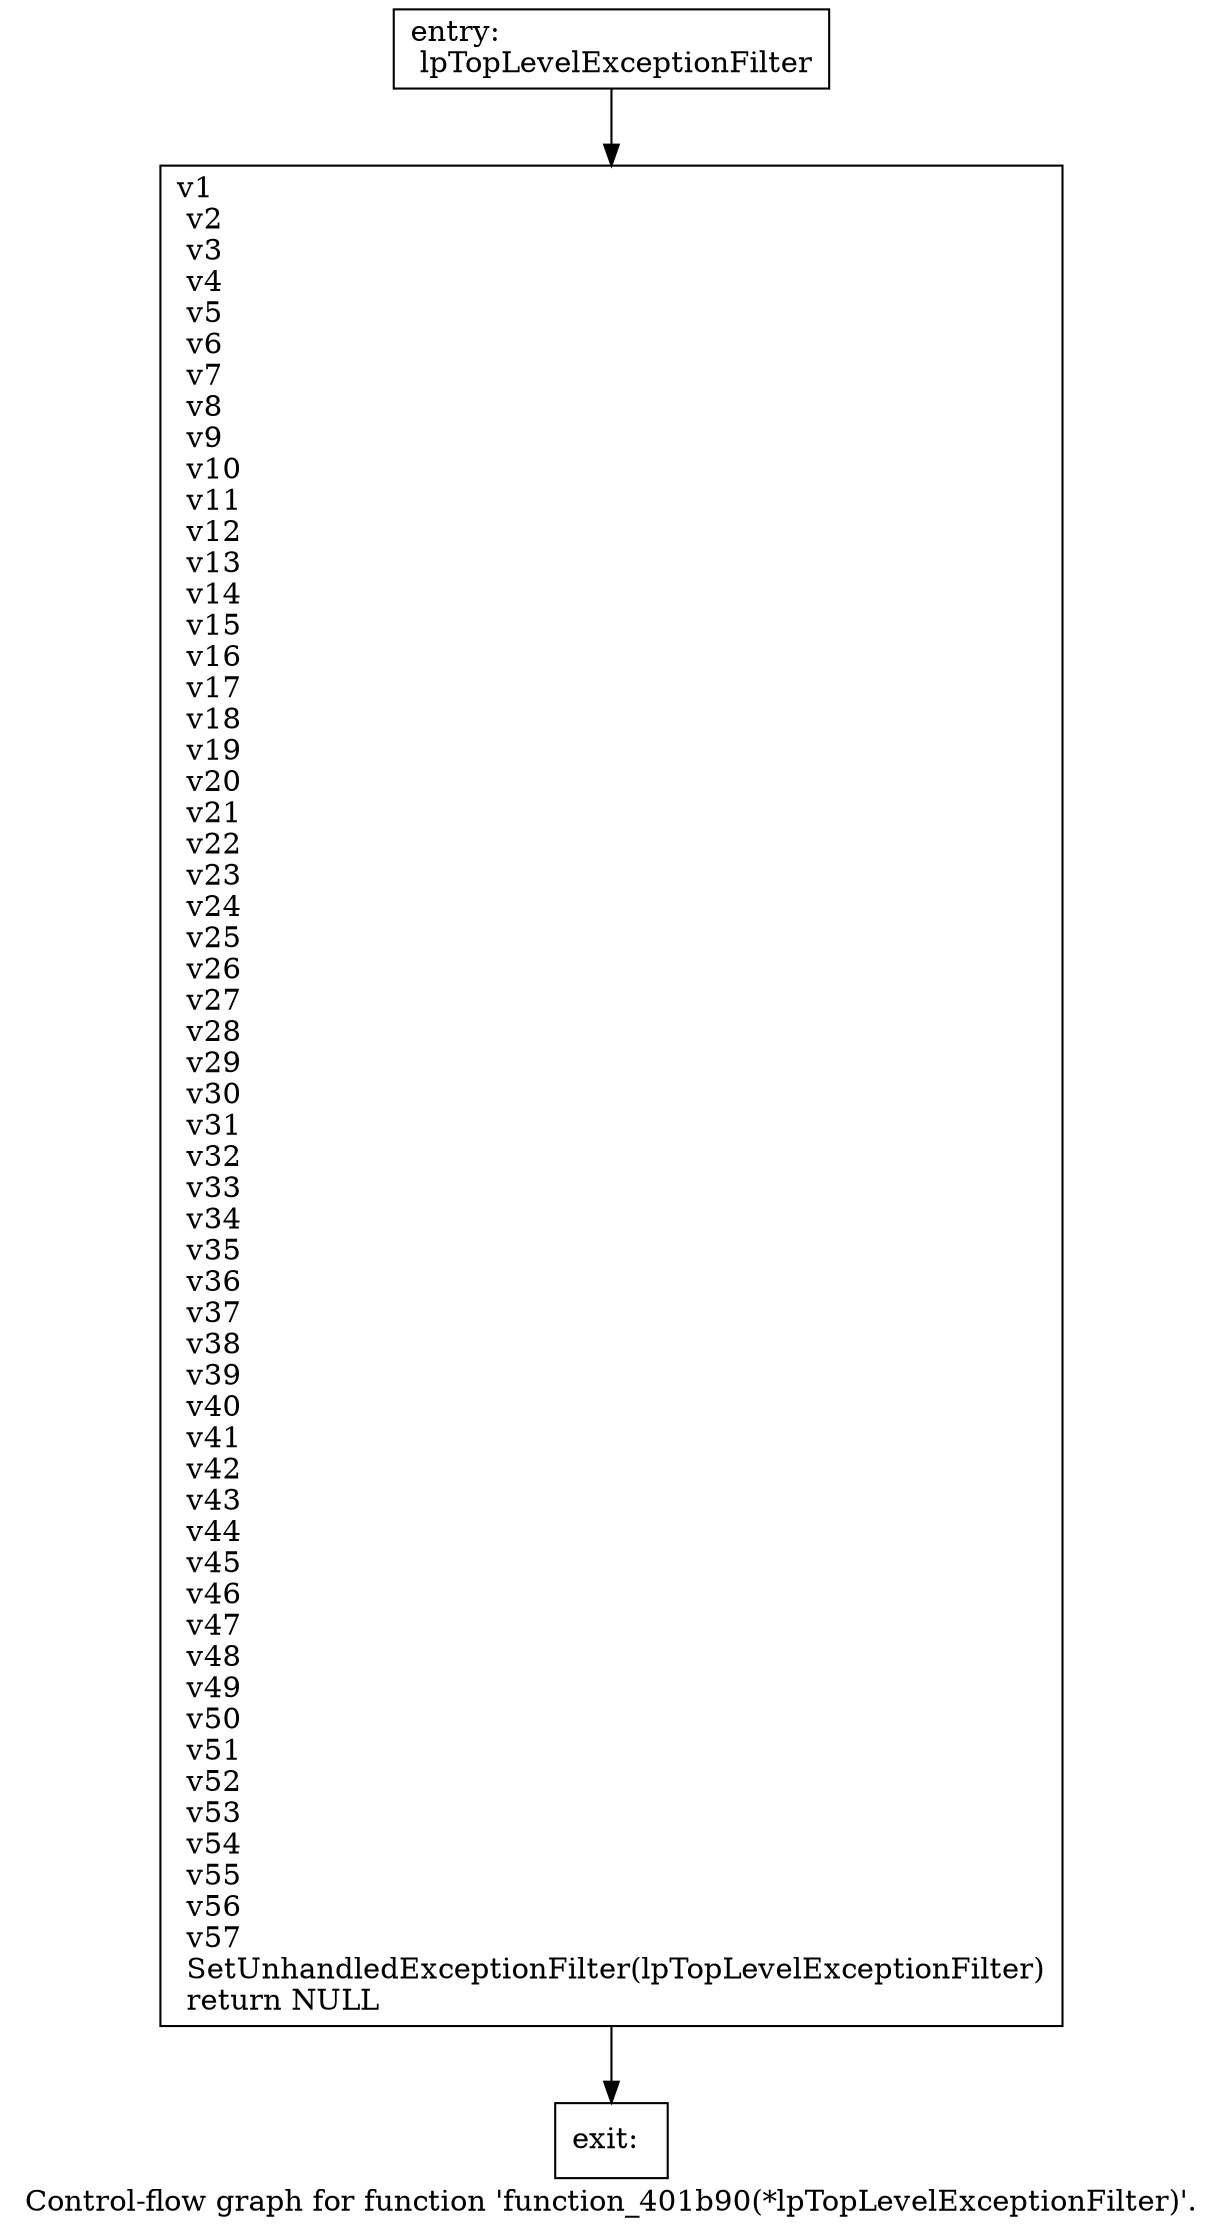 digraph "Control-flow graph for function 'function_401b90(*lpTopLevelExceptionFilter)'." {
  label="Control-flow graph for function 'function_401b90(*lpTopLevelExceptionFilter)'.";
  node [shape=record];

  Node000001DDBF40E9D0 [label="{entry:\l  lpTopLevelExceptionFilter\l}"];
  Node000001DDBF40E9D0 -> Node000001DDBF40EB90;
  Node000001DDBF40EB90 [label="{  v1\l  v2\l  v3\l  v4\l  v5\l  v6\l  v7\l  v8\l  v9\l  v10\l  v11\l  v12\l  v13\l  v14\l  v15\l  v16\l  v17\l  v18\l  v19\l  v20\l  v21\l  v22\l  v23\l  v24\l  v25\l  v26\l  v27\l  v28\l  v29\l  v30\l  v31\l  v32\l  v33\l  v34\l  v35\l  v36\l  v37\l  v38\l  v39\l  v40\l  v41\l  v42\l  v43\l  v44\l  v45\l  v46\l  v47\l  v48\l  v49\l  v50\l  v51\l  v52\l  v53\l  v54\l  v55\l  v56\l  v57\l  SetUnhandledExceptionFilter(lpTopLevelExceptionFilter)\l  return NULL\l}"];
  Node000001DDBF40EB90 -> Node000001DDBF40E260;
  Node000001DDBF40E260 [label="{exit:\l}"];

}
